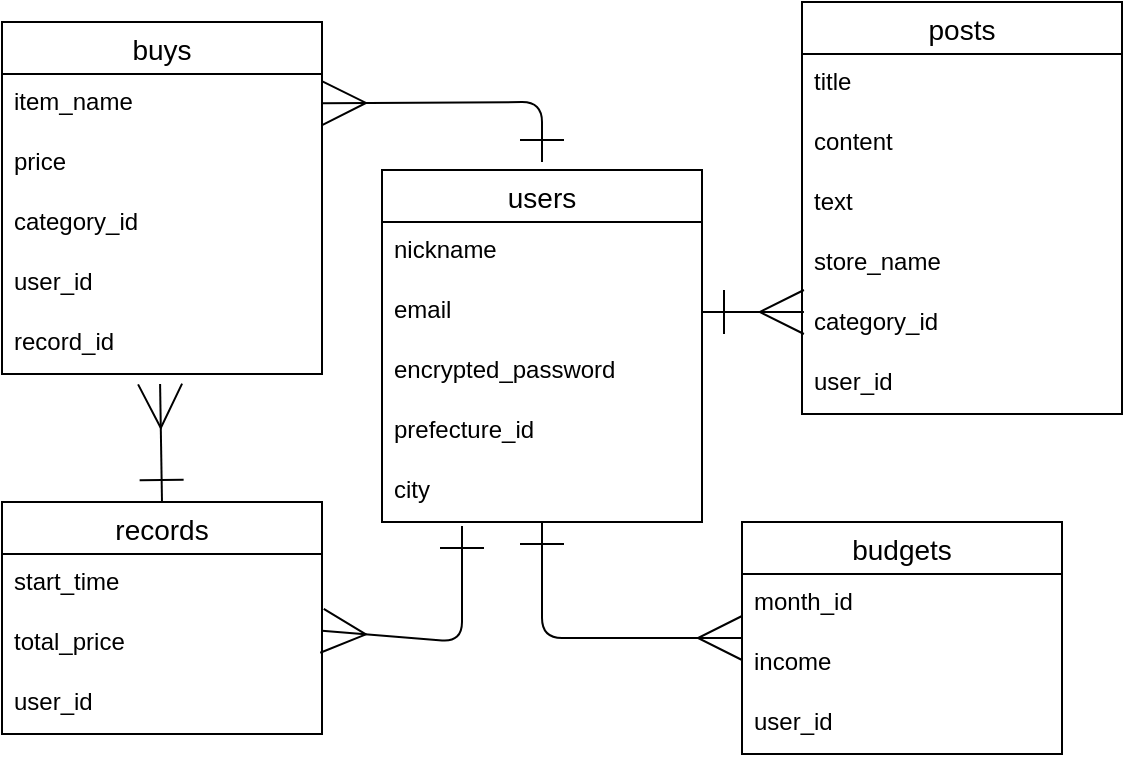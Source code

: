 <mxfile>
    <diagram id="WWI6sSP5X8V5vhiGvIMp" name="ページ1">
        <mxGraphModel dx="1058" dy="680" grid="1" gridSize="10" guides="1" tooltips="1" connect="1" arrows="1" fold="1" page="1" pageScale="1" pageWidth="827" pageHeight="1169" math="0" shadow="0">
            <root>
                <mxCell id="0"/>
                <mxCell id="1" parent="0"/>
                <mxCell id="6" value="users" style="swimlane;fontStyle=0;childLayout=stackLayout;horizontal=1;startSize=26;horizontalStack=0;resizeParent=1;resizeParentMax=0;resizeLast=0;collapsible=1;marginBottom=0;align=center;fontSize=14;" parent="1" vertex="1">
                    <mxGeometry x="240" y="104" width="160" height="176" as="geometry"/>
                </mxCell>
                <mxCell id="7" value="nickname" style="text;strokeColor=none;fillColor=none;spacingLeft=4;spacingRight=4;overflow=hidden;rotatable=0;points=[[0,0.5],[1,0.5]];portConstraint=eastwest;fontSize=12;" parent="6" vertex="1">
                    <mxGeometry y="26" width="160" height="30" as="geometry"/>
                </mxCell>
                <mxCell id="8" value="email" style="text;strokeColor=none;fillColor=none;spacingLeft=4;spacingRight=4;overflow=hidden;rotatable=0;points=[[0,0.5],[1,0.5]];portConstraint=eastwest;fontSize=12;" parent="6" vertex="1">
                    <mxGeometry y="56" width="160" height="30" as="geometry"/>
                </mxCell>
                <mxCell id="10" value="encrypted_password" style="text;strokeColor=none;fillColor=none;spacingLeft=4;spacingRight=4;overflow=hidden;rotatable=0;points=[[0,0.5],[1,0.5]];portConstraint=eastwest;fontSize=12;" parent="6" vertex="1">
                    <mxGeometry y="86" width="160" height="30" as="geometry"/>
                </mxCell>
                <mxCell id="14" value="prefecture_id" style="text;strokeColor=none;fillColor=none;spacingLeft=4;spacingRight=4;overflow=hidden;rotatable=0;points=[[0,0.5],[1,0.5]];portConstraint=eastwest;fontSize=12;" parent="6" vertex="1">
                    <mxGeometry y="116" width="160" height="30" as="geometry"/>
                </mxCell>
                <mxCell id="13" value="city" style="text;strokeColor=none;fillColor=none;spacingLeft=4;spacingRight=4;overflow=hidden;rotatable=0;points=[[0,0.5],[1,0.5]];portConstraint=eastwest;fontSize=12;" parent="6" vertex="1">
                    <mxGeometry y="146" width="160" height="30" as="geometry"/>
                </mxCell>
                <mxCell id="15" value="posts" style="swimlane;fontStyle=0;childLayout=stackLayout;horizontal=1;startSize=26;horizontalStack=0;resizeParent=1;resizeParentMax=0;resizeLast=0;collapsible=1;marginBottom=0;align=center;fontSize=14;" parent="1" vertex="1">
                    <mxGeometry x="450" y="20" width="160" height="206" as="geometry"/>
                </mxCell>
                <mxCell id="16" value="title" style="text;strokeColor=none;fillColor=none;spacingLeft=4;spacingRight=4;overflow=hidden;rotatable=0;points=[[0,0.5],[1,0.5]];portConstraint=eastwest;fontSize=12;" parent="15" vertex="1">
                    <mxGeometry y="26" width="160" height="30" as="geometry"/>
                </mxCell>
                <mxCell id="17" value="content" style="text;strokeColor=none;fillColor=none;spacingLeft=4;spacingRight=4;overflow=hidden;rotatable=0;points=[[0,0.5],[1,0.5]];portConstraint=eastwest;fontSize=12;" parent="15" vertex="1">
                    <mxGeometry y="56" width="160" height="30" as="geometry"/>
                </mxCell>
                <mxCell id="18" value="text" style="text;strokeColor=none;fillColor=none;spacingLeft=4;spacingRight=4;overflow=hidden;rotatable=0;points=[[0,0.5],[1,0.5]];portConstraint=eastwest;fontSize=12;" parent="15" vertex="1">
                    <mxGeometry y="86" width="160" height="30" as="geometry"/>
                </mxCell>
                <mxCell id="19" value="store_name" style="text;strokeColor=none;fillColor=none;spacingLeft=4;spacingRight=4;overflow=hidden;rotatable=0;points=[[0,0.5],[1,0.5]];portConstraint=eastwest;fontSize=12;" parent="15" vertex="1">
                    <mxGeometry y="116" width="160" height="30" as="geometry"/>
                </mxCell>
                <mxCell id="20" value="category_id" style="text;strokeColor=none;fillColor=none;spacingLeft=4;spacingRight=4;overflow=hidden;rotatable=0;points=[[0,0.5],[1,0.5]];portConstraint=eastwest;fontSize=12;" parent="15" vertex="1">
                    <mxGeometry y="146" width="160" height="30" as="geometry"/>
                </mxCell>
                <mxCell id="45" value="user_id" style="text;strokeColor=none;fillColor=none;spacingLeft=4;spacingRight=4;overflow=hidden;rotatable=0;points=[[0,0.5],[1,0.5]];portConstraint=eastwest;fontSize=12;" parent="15" vertex="1">
                    <mxGeometry y="176" width="160" height="30" as="geometry"/>
                </mxCell>
                <mxCell id="41" style="edgeStyle=none;html=1;startArrow=ERmany;startFill=0;endArrow=ERone;endFill=0;startSize=20;endSize=20;entryX=0.5;entryY=0;entryDx=0;entryDy=0;exitX=0.494;exitY=1.167;exitDx=0;exitDy=0;exitPerimeter=0;" parent="1" source="33" target="21" edge="1">
                    <mxGeometry relative="1" as="geometry">
                        <mxPoint x="90" y="230" as="sourcePoint"/>
                        <mxPoint x="530" y="256" as="targetPoint"/>
                    </mxGeometry>
                </mxCell>
                <mxCell id="42" style="edgeStyle=none;html=1;entryX=0.25;entryY=1.067;entryDx=0;entryDy=0;startArrow=ERmany;startFill=0;endArrow=ERone;endFill=0;startSize=20;endSize=20;entryPerimeter=0;" parent="1" source="21" target="13" edge="1">
                    <mxGeometry relative="1" as="geometry">
                        <Array as="points">
                            <mxPoint x="280" y="340"/>
                        </Array>
                    </mxGeometry>
                </mxCell>
                <mxCell id="21" value="records" style="swimlane;fontStyle=0;childLayout=stackLayout;horizontal=1;startSize=26;horizontalStack=0;resizeParent=1;resizeParentMax=0;resizeLast=0;collapsible=1;marginBottom=0;align=center;fontSize=14;" parent="1" vertex="1">
                    <mxGeometry x="50" y="270" width="160" height="116" as="geometry"/>
                </mxCell>
                <mxCell id="22" value="start_time" style="text;strokeColor=none;fillColor=none;spacingLeft=4;spacingRight=4;overflow=hidden;rotatable=0;points=[[0,0.5],[1,0.5]];portConstraint=eastwest;fontSize=12;" parent="21" vertex="1">
                    <mxGeometry y="26" width="160" height="30" as="geometry"/>
                </mxCell>
                <mxCell id="23" value="total_price" style="text;strokeColor=none;fillColor=none;spacingLeft=4;spacingRight=4;overflow=hidden;rotatable=0;points=[[0,0.5],[1,0.5]];portConstraint=eastwest;fontSize=12;" parent="21" vertex="1">
                    <mxGeometry y="56" width="160" height="30" as="geometry"/>
                </mxCell>
                <mxCell id="24" value="user_id" style="text;strokeColor=none;fillColor=none;spacingLeft=4;spacingRight=4;overflow=hidden;rotatable=0;points=[[0,0.5],[1,0.5]];portConstraint=eastwest;fontSize=12;" parent="21" vertex="1">
                    <mxGeometry y="86" width="160" height="30" as="geometry"/>
                </mxCell>
                <mxCell id="28" value="buys" style="swimlane;fontStyle=0;childLayout=stackLayout;horizontal=1;startSize=26;horizontalStack=0;resizeParent=1;resizeParentMax=0;resizeLast=0;collapsible=1;marginBottom=0;align=center;fontSize=14;" parent="1" vertex="1">
                    <mxGeometry x="50" y="30" width="160" height="176" as="geometry"/>
                </mxCell>
                <mxCell id="29" value="item_name" style="text;strokeColor=none;fillColor=none;spacingLeft=4;spacingRight=4;overflow=hidden;rotatable=0;points=[[0,0.5],[1,0.5]];portConstraint=eastwest;fontSize=12;" parent="28" vertex="1">
                    <mxGeometry y="26" width="160" height="30" as="geometry"/>
                </mxCell>
                <mxCell id="30" value="price" style="text;strokeColor=none;fillColor=none;spacingLeft=4;spacingRight=4;overflow=hidden;rotatable=0;points=[[0,0.5],[1,0.5]];portConstraint=eastwest;fontSize=12;" parent="28" vertex="1">
                    <mxGeometry y="56" width="160" height="30" as="geometry"/>
                </mxCell>
                <mxCell id="32" value="category_id" style="text;strokeColor=none;fillColor=none;spacingLeft=4;spacingRight=4;overflow=hidden;rotatable=0;points=[[0,0.5],[1,0.5]];portConstraint=eastwest;fontSize=12;" parent="28" vertex="1">
                    <mxGeometry y="86" width="160" height="30" as="geometry"/>
                </mxCell>
                <mxCell id="48" value="user_id" style="text;strokeColor=none;fillColor=none;spacingLeft=4;spacingRight=4;overflow=hidden;rotatable=0;points=[[0,0.5],[1,0.5]];portConstraint=eastwest;fontSize=12;" vertex="1" parent="28">
                    <mxGeometry y="116" width="160" height="30" as="geometry"/>
                </mxCell>
                <mxCell id="33" value="record_id" style="text;strokeColor=none;fillColor=none;spacingLeft=4;spacingRight=4;overflow=hidden;rotatable=0;points=[[0,0.5],[1,0.5]];portConstraint=eastwest;fontSize=12;" parent="28" vertex="1">
                    <mxGeometry y="146" width="160" height="30" as="geometry"/>
                </mxCell>
                <mxCell id="43" style="edgeStyle=none;html=1;startArrow=ERmany;startFill=0;endArrow=ERone;endFill=0;startSize=20;endSize=20;" parent="1" source="34" target="13" edge="1">
                    <mxGeometry relative="1" as="geometry">
                        <mxPoint x="130" y="200" as="targetPoint"/>
                        <Array as="points">
                            <mxPoint x="320" y="338"/>
                        </Array>
                    </mxGeometry>
                </mxCell>
                <mxCell id="34" value="budgets" style="swimlane;fontStyle=0;childLayout=stackLayout;horizontal=1;startSize=26;horizontalStack=0;resizeParent=1;resizeParentMax=0;resizeLast=0;collapsible=1;marginBottom=0;align=center;fontSize=14;" parent="1" vertex="1">
                    <mxGeometry x="420" y="280" width="160" height="116" as="geometry"/>
                </mxCell>
                <mxCell id="35" value="month_id" style="text;strokeColor=none;fillColor=none;spacingLeft=4;spacingRight=4;overflow=hidden;rotatable=0;points=[[0,0.5],[1,0.5]];portConstraint=eastwest;fontSize=12;" parent="34" vertex="1">
                    <mxGeometry y="26" width="160" height="30" as="geometry"/>
                </mxCell>
                <mxCell id="37" value="income" style="text;strokeColor=none;fillColor=none;spacingLeft=4;spacingRight=4;overflow=hidden;rotatable=0;points=[[0,0.5],[1,0.5]];portConstraint=eastwest;fontSize=12;" parent="34" vertex="1">
                    <mxGeometry y="56" width="160" height="30" as="geometry"/>
                </mxCell>
                <mxCell id="44" value="user_id" style="text;strokeColor=none;fillColor=none;spacingLeft=4;spacingRight=4;overflow=hidden;rotatable=0;points=[[0,0.5],[1,0.5]];portConstraint=eastwest;fontSize=12;" parent="34" vertex="1">
                    <mxGeometry y="86" width="160" height="30" as="geometry"/>
                </mxCell>
                <mxCell id="40" style="edgeStyle=none;html=1;exitX=1;exitY=0.5;exitDx=0;exitDy=0;entryX=0.006;entryY=0.3;entryDx=0;entryDy=0;endArrow=ERmany;endFill=0;endSize=20;startSize=20;startArrow=ERone;startFill=0;entryPerimeter=0;" parent="1" source="8" target="20" edge="1">
                    <mxGeometry relative="1" as="geometry"/>
                </mxCell>
                <mxCell id="46" style="edgeStyle=none;html=1;startArrow=ERmany;startFill=0;endArrow=ERone;endFill=0;startSize=20;endSize=20;" parent="1" source="29" edge="1">
                    <mxGeometry relative="1" as="geometry">
                        <mxPoint x="320" y="100" as="targetPoint"/>
                        <Array as="points">
                            <mxPoint x="320" y="70"/>
                        </Array>
                    </mxGeometry>
                </mxCell>
            </root>
        </mxGraphModel>
    </diagram>
</mxfile>